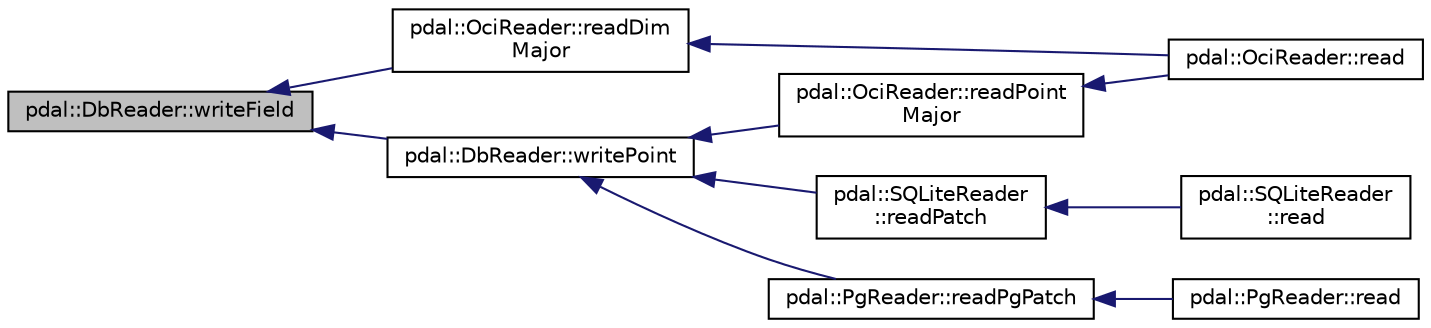 digraph "pdal::DbReader::writeField"
{
  edge [fontname="Helvetica",fontsize="10",labelfontname="Helvetica",labelfontsize="10"];
  node [fontname="Helvetica",fontsize="10",shape=record];
  rankdir="LR";
  Node1 [label="pdal::DbReader::writeField",height=0.2,width=0.4,color="black", fillcolor="grey75", style="filled", fontcolor="black"];
  Node1 -> Node2 [dir="back",color="midnightblue",fontsize="10",style="solid",fontname="Helvetica"];
  Node2 [label="pdal::OciReader::readDim\lMajor",height=0.2,width=0.4,color="black", fillcolor="white", style="filled",URL="$classpdal_1_1OciReader.html#a0eabcf13dadb1f8adea54c91c86eb2bc"];
  Node2 -> Node3 [dir="back",color="midnightblue",fontsize="10",style="solid",fontname="Helvetica"];
  Node3 [label="pdal::OciReader::read",height=0.2,width=0.4,color="black", fillcolor="white", style="filled",URL="$classpdal_1_1OciReader.html#ae697d44314c547c0e8458505c060448b"];
  Node1 -> Node4 [dir="back",color="midnightblue",fontsize="10",style="solid",fontname="Helvetica"];
  Node4 [label="pdal::DbReader::writePoint",height=0.2,width=0.4,color="black", fillcolor="white", style="filled",URL="$classpdal_1_1DbReader.html#af12aca34361b75473a0379ba57fbcef1"];
  Node4 -> Node5 [dir="back",color="midnightblue",fontsize="10",style="solid",fontname="Helvetica"];
  Node5 [label="pdal::SQLiteReader\l::readPatch",height=0.2,width=0.4,color="black", fillcolor="white", style="filled",URL="$classpdal_1_1SQLiteReader.html#a751ed702c4435a20319840b0727d1a57"];
  Node5 -> Node6 [dir="back",color="midnightblue",fontsize="10",style="solid",fontname="Helvetica"];
  Node6 [label="pdal::SQLiteReader\l::read",height=0.2,width=0.4,color="black", fillcolor="white", style="filled",URL="$classpdal_1_1SQLiteReader.html#a860ce10057372d42f95445fef91f9931"];
  Node4 -> Node7 [dir="back",color="midnightblue",fontsize="10",style="solid",fontname="Helvetica"];
  Node7 [label="pdal::PgReader::readPgPatch",height=0.2,width=0.4,color="black", fillcolor="white", style="filled",URL="$classpdal_1_1PgReader.html#adc4dc7d4a629346d330dddbf522180c6"];
  Node7 -> Node8 [dir="back",color="midnightblue",fontsize="10",style="solid",fontname="Helvetica"];
  Node8 [label="pdal::PgReader::read",height=0.2,width=0.4,color="black", fillcolor="white", style="filled",URL="$classpdal_1_1PgReader.html#ac444cf6f786cfe00bd98f6b399779333"];
  Node4 -> Node9 [dir="back",color="midnightblue",fontsize="10",style="solid",fontname="Helvetica"];
  Node9 [label="pdal::OciReader::readPoint\lMajor",height=0.2,width=0.4,color="black", fillcolor="white", style="filled",URL="$classpdal_1_1OciReader.html#af16b0d1a2cca3ce787f21b57fd9fd4de"];
  Node9 -> Node3 [dir="back",color="midnightblue",fontsize="10",style="solid",fontname="Helvetica"];
}
